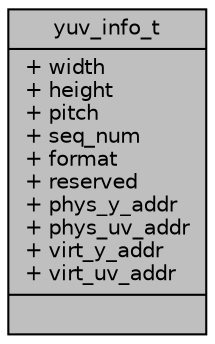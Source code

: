 digraph "yuv_info_t"
{
 // INTERACTIVE_SVG=YES
 // LATEX_PDF_SIZE
  bgcolor="transparent";
  edge [fontname="Helvetica",fontsize="10",labelfontname="Helvetica",labelfontsize="10"];
  node [fontname="Helvetica",fontsize="10",shape=record];
  Node1 [label="{yuv_info_t\n|+ width\l+ height\l+ pitch\l+ seq_num\l+ format\l+ reserved\l+ phys_y_addr\l+ phys_uv_addr\l+ virt_y_addr\l+ virt_uv_addr\l|}",height=0.2,width=0.4,color="black", fillcolor="grey75", style="filled", fontcolor="black",tooltip="Defines YUV frame information."];
}
